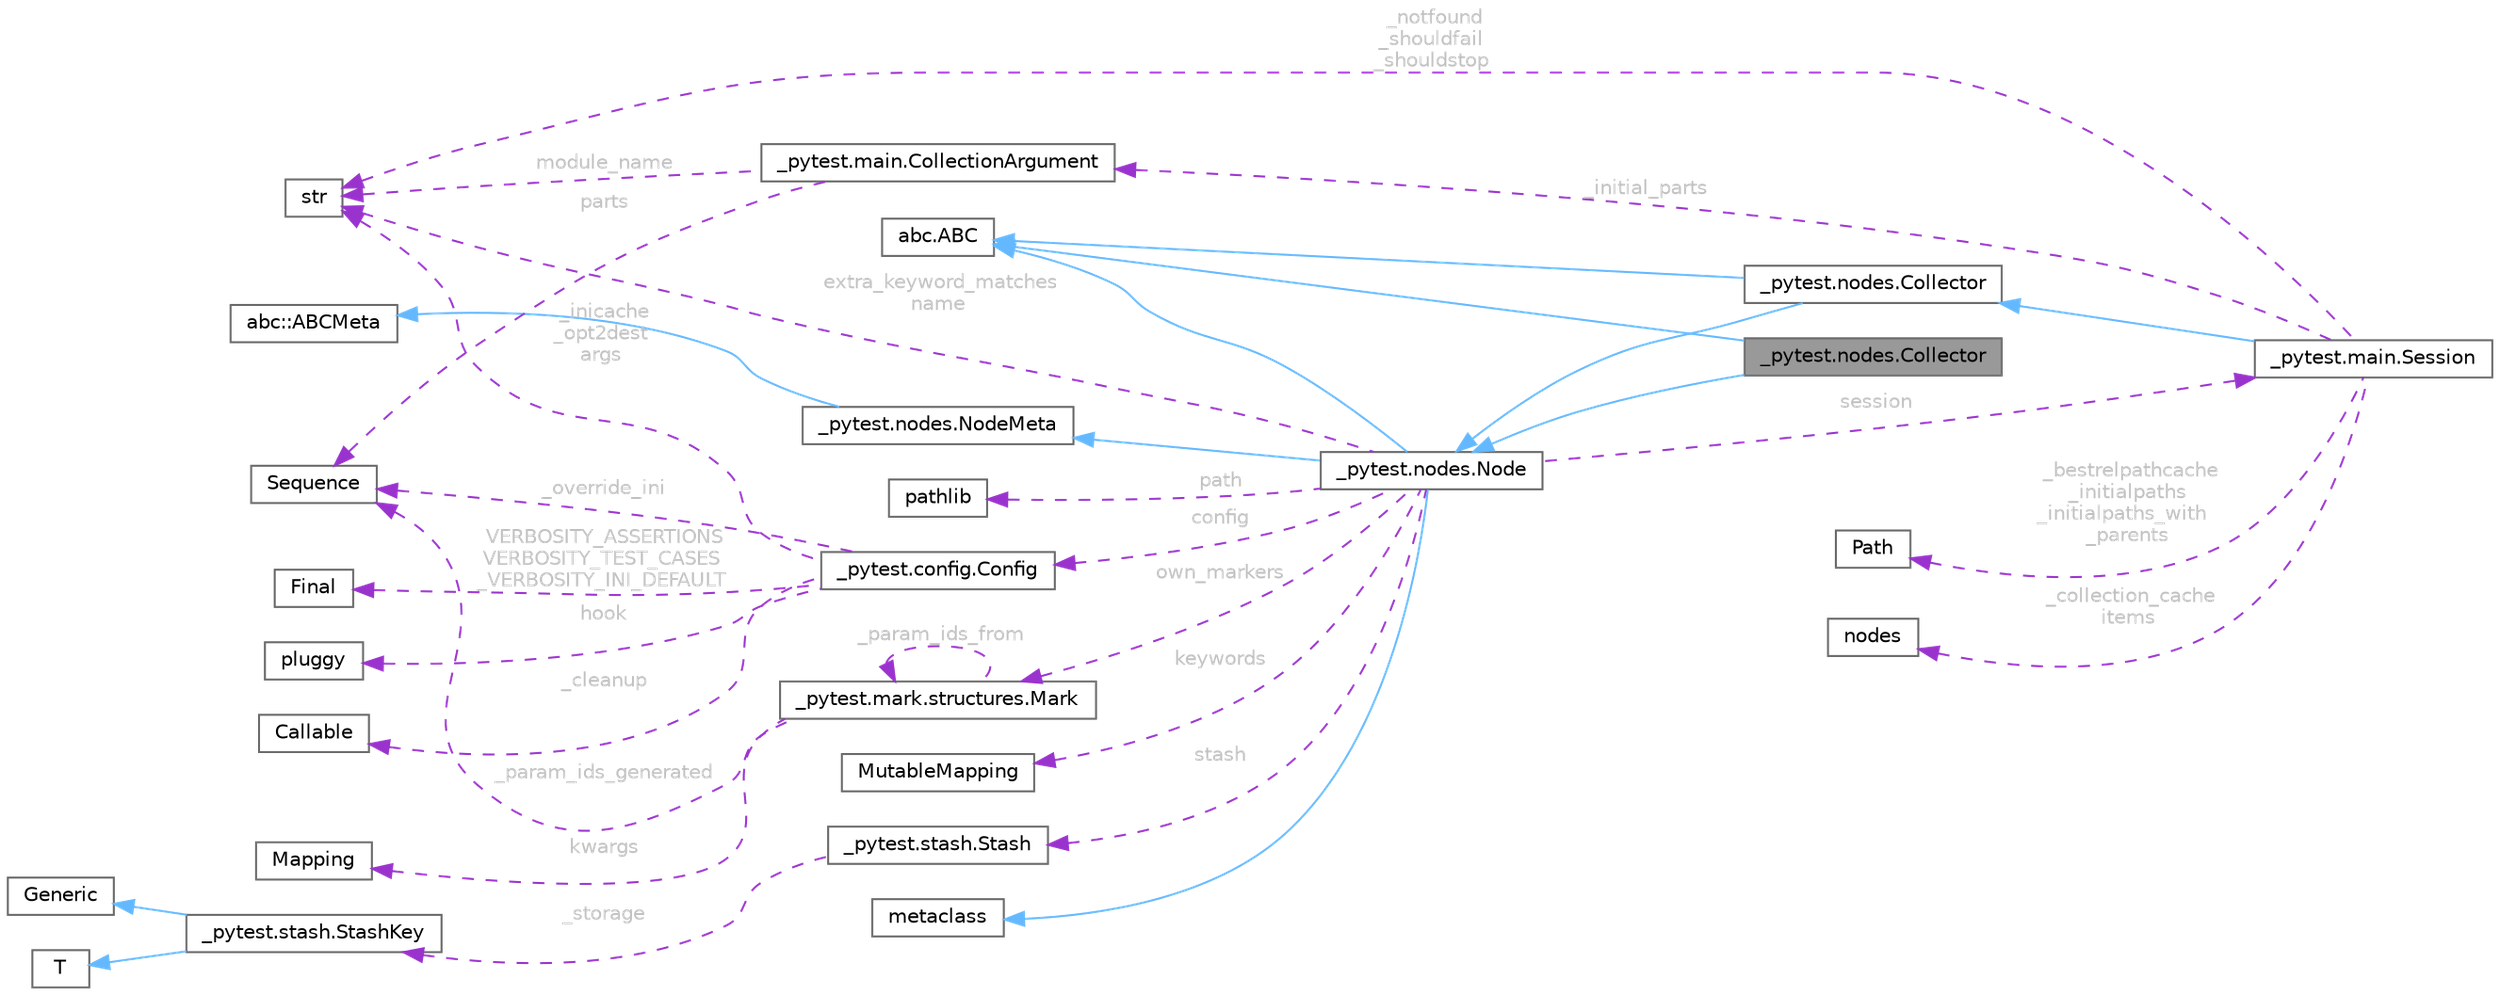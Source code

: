 digraph "_pytest.nodes.Collector"
{
 // LATEX_PDF_SIZE
  bgcolor="transparent";
  edge [fontname=Helvetica,fontsize=10,labelfontname=Helvetica,labelfontsize=10];
  node [fontname=Helvetica,fontsize=10,shape=box,height=0.2,width=0.4];
  rankdir="LR";
  Node1 [id="Node000001",label="_pytest.nodes.Collector",height=0.2,width=0.4,color="gray40", fillcolor="grey60", style="filled", fontcolor="black",tooltip=" "];
  Node2 -> Node1 [id="edge1_Node000001_Node000002",dir="back",color="steelblue1",style="solid",tooltip=" "];
  Node2 [id="Node000002",label="_pytest.nodes.Node",height=0.2,width=0.4,color="gray40", fillcolor="white", style="filled",URL="$class__pytest_1_1nodes_1_1_node.html",tooltip=" "];
  Node3 -> Node2 [id="edge2_Node000002_Node000003",dir="back",color="steelblue1",style="solid",tooltip=" "];
  Node3 [id="Node000003",label="abc.ABC",height=0.2,width=0.4,color="gray40", fillcolor="white", style="filled",tooltip=" "];
  Node4 -> Node2 [id="edge3_Node000002_Node000004",dir="back",color="steelblue1",style="solid",tooltip=" "];
  Node4 [id="Node000004",label="metaclass",height=0.2,width=0.4,color="gray40", fillcolor="white", style="filled",tooltip=" "];
  Node5 -> Node2 [id="edge4_Node000002_Node000005",dir="back",color="steelblue1",style="solid",tooltip=" "];
  Node5 [id="Node000005",label="_pytest.nodes.NodeMeta",height=0.2,width=0.4,color="gray40", fillcolor="white", style="filled",URL="$class__pytest_1_1nodes_1_1_node_meta.html",tooltip=" "];
  Node6 -> Node5 [id="edge5_Node000005_Node000006",dir="back",color="steelblue1",style="solid",tooltip=" "];
  Node6 [id="Node000006",label="abc::ABCMeta",height=0.2,width=0.4,color="gray40", fillcolor="white", style="filled",tooltip=" "];
  Node7 -> Node2 [id="edge6_Node000002_Node000007",dir="back",color="darkorchid3",style="dashed",tooltip=" ",label=" extra_keyword_matches\nname",fontcolor="grey" ];
  Node7 [id="Node000007",label="str",height=0.2,width=0.4,color="gray40", fillcolor="white", style="filled",tooltip=" "];
  Node8 -> Node2 [id="edge7_Node000002_Node000008",dir="back",color="darkorchid3",style="dashed",tooltip=" ",label=" config",fontcolor="grey" ];
  Node8 [id="Node000008",label="_pytest.config.Config",height=0.2,width=0.4,color="gray40", fillcolor="white", style="filled",URL="$class__pytest_1_1config_1_1_config.html",tooltip=" "];
  Node9 -> Node8 [id="edge8_Node000008_Node000009",dir="back",color="darkorchid3",style="dashed",tooltip=" ",label=" VERBOSITY_ASSERTIONS\nVERBOSITY_TEST_CASES\n_VERBOSITY_INI_DEFAULT",fontcolor="grey" ];
  Node9 [id="Node000009",label="Final",height=0.2,width=0.4,color="gray40", fillcolor="white", style="filled",tooltip=" "];
  Node10 -> Node8 [id="edge9_Node000008_Node000010",dir="back",color="darkorchid3",style="dashed",tooltip=" ",label=" hook",fontcolor="grey" ];
  Node10 [id="Node000010",label="pluggy",height=0.2,width=0.4,color="gray40", fillcolor="white", style="filled",tooltip=" "];
  Node7 -> Node8 [id="edge10_Node000008_Node000007",dir="back",color="darkorchid3",style="dashed",tooltip=" ",label=" _inicache\n_opt2dest\nargs",fontcolor="grey" ];
  Node11 -> Node8 [id="edge11_Node000008_Node000011",dir="back",color="darkorchid3",style="dashed",tooltip=" ",label=" _override_ini",fontcolor="grey" ];
  Node11 [id="Node000011",label="Sequence",height=0.2,width=0.4,color="gray40", fillcolor="white", style="filled",tooltip=" "];
  Node12 -> Node8 [id="edge12_Node000008_Node000012",dir="back",color="darkorchid3",style="dashed",tooltip=" ",label=" _cleanup",fontcolor="grey" ];
  Node12 [id="Node000012",label="Callable",height=0.2,width=0.4,color="gray40", fillcolor="white", style="filled",tooltip=" "];
  Node13 -> Node2 [id="edge13_Node000002_Node000013",dir="back",color="darkorchid3",style="dashed",tooltip=" ",label=" session",fontcolor="grey" ];
  Node13 [id="Node000013",label="_pytest.main.Session",height=0.2,width=0.4,color="gray40", fillcolor="white", style="filled",URL="$class__pytest_1_1main_1_1_session.html",tooltip=" "];
  Node14 -> Node13 [id="edge14_Node000013_Node000014",dir="back",color="steelblue1",style="solid",tooltip=" "];
  Node14 [id="Node000014",label="_pytest.nodes.Collector",height=0.2,width=0.4,color="gray40", fillcolor="white", style="filled",URL="$class__pytest_1_1nodes_1_1_collector.html",tooltip=" "];
  Node2 -> Node14 [id="edge15_Node000014_Node000002",dir="back",color="steelblue1",style="solid",tooltip=" "];
  Node3 -> Node14 [id="edge16_Node000014_Node000003",dir="back",color="steelblue1",style="solid",tooltip=" "];
  Node7 -> Node13 [id="edge17_Node000013_Node000007",dir="back",color="darkorchid3",style="dashed",tooltip=" ",label=" _notfound\n_shouldfail\n_shouldstop",fontcolor="grey" ];
  Node15 -> Node13 [id="edge18_Node000013_Node000015",dir="back",color="darkorchid3",style="dashed",tooltip=" ",label=" _bestrelpathcache\n_initialpaths\n_initialpaths_with\l_parents",fontcolor="grey" ];
  Node15 [id="Node000015",label="Path",height=0.2,width=0.4,color="gray40", fillcolor="white", style="filled",tooltip=" "];
  Node16 -> Node13 [id="edge19_Node000013_Node000016",dir="back",color="darkorchid3",style="dashed",tooltip=" ",label=" _initial_parts",fontcolor="grey" ];
  Node16 [id="Node000016",label="_pytest.main.CollectionArgument",height=0.2,width=0.4,color="gray40", fillcolor="white", style="filled",URL="$class__pytest_1_1main_1_1_collection_argument.html",tooltip=" "];
  Node11 -> Node16 [id="edge20_Node000016_Node000011",dir="back",color="darkorchid3",style="dashed",tooltip=" ",label=" parts",fontcolor="grey" ];
  Node7 -> Node16 [id="edge21_Node000016_Node000007",dir="back",color="darkorchid3",style="dashed",tooltip=" ",label=" module_name",fontcolor="grey" ];
  Node17 -> Node13 [id="edge22_Node000013_Node000017",dir="back",color="darkorchid3",style="dashed",tooltip=" ",label=" _collection_cache\nitems",fontcolor="grey" ];
  Node17 [id="Node000017",label="nodes",height=0.2,width=0.4,color="gray40", fillcolor="white", style="filled",tooltip=" "];
  Node18 -> Node2 [id="edge23_Node000002_Node000018",dir="back",color="darkorchid3",style="dashed",tooltip=" ",label=" path",fontcolor="grey" ];
  Node18 [id="Node000018",label="pathlib",height=0.2,width=0.4,color="gray40", fillcolor="white", style="filled",tooltip=" "];
  Node19 -> Node2 [id="edge24_Node000002_Node000019",dir="back",color="darkorchid3",style="dashed",tooltip=" ",label=" keywords",fontcolor="grey" ];
  Node19 [id="Node000019",label="MutableMapping",height=0.2,width=0.4,color="gray40", fillcolor="white", style="filled",tooltip=" "];
  Node20 -> Node2 [id="edge25_Node000002_Node000020",dir="back",color="darkorchid3",style="dashed",tooltip=" ",label=" own_markers",fontcolor="grey" ];
  Node20 [id="Node000020",label="_pytest.mark.structures.Mark",height=0.2,width=0.4,color="gray40", fillcolor="white", style="filled",URL="$class__pytest_1_1mark_1_1structures_1_1_mark.html",tooltip=" "];
  Node21 -> Node20 [id="edge26_Node000020_Node000021",dir="back",color="darkorchid3",style="dashed",tooltip=" ",label=" kwargs",fontcolor="grey" ];
  Node21 [id="Node000021",label="Mapping",height=0.2,width=0.4,color="gray40", fillcolor="white", style="filled",tooltip=" "];
  Node20 -> Node20 [id="edge27_Node000020_Node000020",dir="back",color="darkorchid3",style="dashed",tooltip=" ",label=" _param_ids_from",fontcolor="grey" ];
  Node11 -> Node20 [id="edge28_Node000020_Node000011",dir="back",color="darkorchid3",style="dashed",tooltip=" ",label=" _param_ids_generated",fontcolor="grey" ];
  Node22 -> Node2 [id="edge29_Node000002_Node000022",dir="back",color="darkorchid3",style="dashed",tooltip=" ",label=" stash",fontcolor="grey" ];
  Node22 [id="Node000022",label="_pytest.stash.Stash",height=0.2,width=0.4,color="gray40", fillcolor="white", style="filled",URL="$class__pytest_1_1stash_1_1_stash.html",tooltip=" "];
  Node23 -> Node22 [id="edge30_Node000022_Node000023",dir="back",color="darkorchid3",style="dashed",tooltip=" ",label=" _storage",fontcolor="grey" ];
  Node23 [id="Node000023",label="_pytest.stash.StashKey",height=0.2,width=0.4,color="gray40", fillcolor="white", style="filled",URL="$class__pytest_1_1stash_1_1_stash_key.html",tooltip=" "];
  Node24 -> Node23 [id="edge31_Node000023_Node000024",dir="back",color="steelblue1",style="solid",tooltip=" "];
  Node24 [id="Node000024",label="Generic",height=0.2,width=0.4,color="gray40", fillcolor="white", style="filled",tooltip=" "];
  Node25 -> Node23 [id="edge32_Node000023_Node000025",dir="back",color="steelblue1",style="solid",tooltip=" "];
  Node25 [id="Node000025",label="T",height=0.2,width=0.4,color="gray40", fillcolor="white", style="filled",tooltip=" "];
  Node3 -> Node1 [id="edge33_Node000001_Node000003",dir="back",color="steelblue1",style="solid",tooltip=" "];
}

